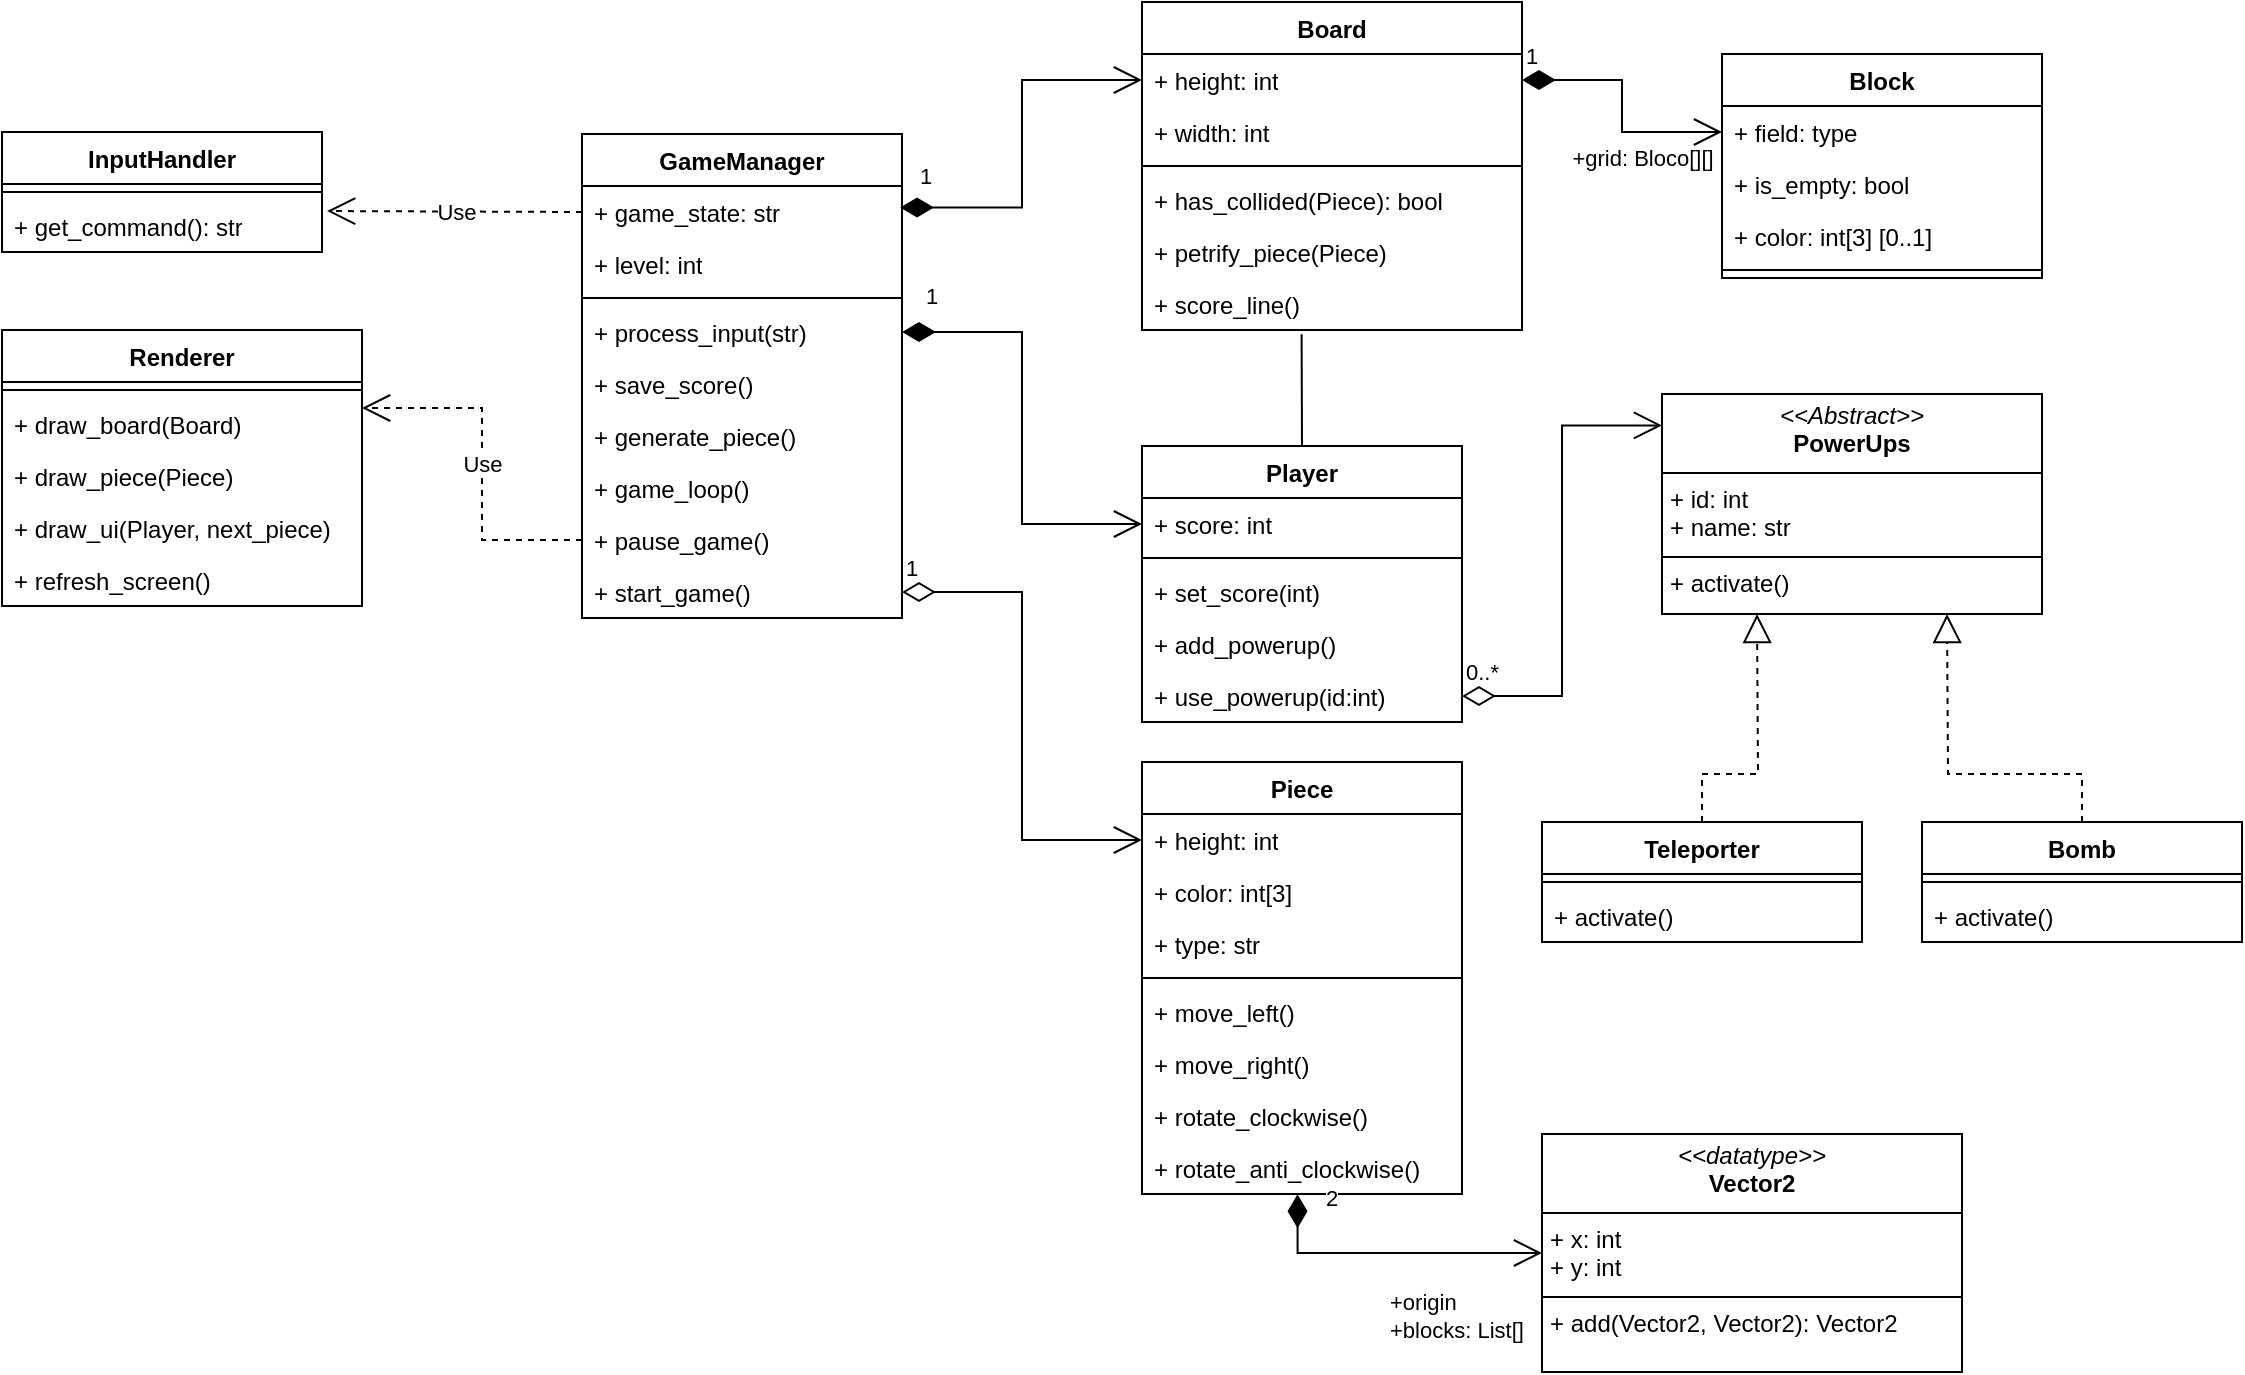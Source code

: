 <mxfile>
    <diagram name="Página-1" id="Ick1-umUcH9V6UhuXEa-">
        <mxGraphModel dx="827" dy="328" grid="1" gridSize="10" guides="1" tooltips="1" connect="1" arrows="1" fold="1" page="1" pageScale="1" pageWidth="1169" pageHeight="827" math="0" shadow="0">
            <root>
                <mxCell id="0"/>
                <mxCell id="1" parent="0"/>
                <mxCell id="P-CpRKUFRrQaHl6mjp3--8" value="&lt;div&gt;GameManager&lt;/div&gt;" style="swimlane;fontStyle=1;align=center;verticalAlign=top;childLayout=stackLayout;horizontal=1;startSize=26;horizontalStack=0;resizeParent=1;resizeParentMax=0;resizeLast=0;collapsible=1;marginBottom=0;whiteSpace=wrap;html=1;" parent="1" vertex="1">
                    <mxGeometry x="320" y="100" width="160" height="242" as="geometry"/>
                </mxCell>
                <mxCell id="P-CpRKUFRrQaHl6mjp3--9" value="+ game_state: str" style="text;strokeColor=none;fillColor=none;align=left;verticalAlign=top;spacingLeft=4;spacingRight=4;overflow=hidden;rotatable=0;points=[[0,0.5],[1,0.5]];portConstraint=eastwest;whiteSpace=wrap;html=1;" parent="P-CpRKUFRrQaHl6mjp3--8" vertex="1">
                    <mxGeometry y="26" width="160" height="26" as="geometry"/>
                </mxCell>
                <mxCell id="P-CpRKUFRrQaHl6mjp3--46" value="+ level: int" style="text;strokeColor=none;fillColor=none;align=left;verticalAlign=top;spacingLeft=4;spacingRight=4;overflow=hidden;rotatable=0;points=[[0,0.5],[1,0.5]];portConstraint=eastwest;whiteSpace=wrap;html=1;" parent="P-CpRKUFRrQaHl6mjp3--8" vertex="1">
                    <mxGeometry y="52" width="160" height="26" as="geometry"/>
                </mxCell>
                <mxCell id="P-CpRKUFRrQaHl6mjp3--10" value="" style="line;strokeWidth=1;fillColor=none;align=left;verticalAlign=middle;spacingTop=-1;spacingLeft=3;spacingRight=3;rotatable=0;labelPosition=right;points=[];portConstraint=eastwest;strokeColor=inherit;" parent="P-CpRKUFRrQaHl6mjp3--8" vertex="1">
                    <mxGeometry y="78" width="160" height="8" as="geometry"/>
                </mxCell>
                <mxCell id="P-CpRKUFRrQaHl6mjp3--11" value="+ process_input(str)" style="text;strokeColor=none;fillColor=none;align=left;verticalAlign=top;spacingLeft=4;spacingRight=4;overflow=hidden;rotatable=0;points=[[0,0.5],[1,0.5]];portConstraint=eastwest;whiteSpace=wrap;html=1;" parent="P-CpRKUFRrQaHl6mjp3--8" vertex="1">
                    <mxGeometry y="86" width="160" height="26" as="geometry"/>
                </mxCell>
                <mxCell id="P-CpRKUFRrQaHl6mjp3--54" value="+ save_score()" style="text;strokeColor=none;fillColor=none;align=left;verticalAlign=top;spacingLeft=4;spacingRight=4;overflow=hidden;rotatable=0;points=[[0,0.5],[1,0.5]];portConstraint=eastwest;whiteSpace=wrap;html=1;" parent="P-CpRKUFRrQaHl6mjp3--8" vertex="1">
                    <mxGeometry y="112" width="160" height="26" as="geometry"/>
                </mxCell>
                <mxCell id="P-CpRKUFRrQaHl6mjp3--52" value="+ generate_piece()" style="text;strokeColor=none;fillColor=none;align=left;verticalAlign=top;spacingLeft=4;spacingRight=4;overflow=hidden;rotatable=0;points=[[0,0.5],[1,0.5]];portConstraint=eastwest;whiteSpace=wrap;html=1;" parent="P-CpRKUFRrQaHl6mjp3--8" vertex="1">
                    <mxGeometry y="138" width="160" height="26" as="geometry"/>
                </mxCell>
                <mxCell id="P-CpRKUFRrQaHl6mjp3--51" value="+ game_loop()" style="text;strokeColor=none;fillColor=none;align=left;verticalAlign=top;spacingLeft=4;spacingRight=4;overflow=hidden;rotatable=0;points=[[0,0.5],[1,0.5]];portConstraint=eastwest;whiteSpace=wrap;html=1;" parent="P-CpRKUFRrQaHl6mjp3--8" vertex="1">
                    <mxGeometry y="164" width="160" height="26" as="geometry"/>
                </mxCell>
                <mxCell id="P-CpRKUFRrQaHl6mjp3--50" value="+ pause_game()" style="text;strokeColor=none;fillColor=none;align=left;verticalAlign=top;spacingLeft=4;spacingRight=4;overflow=hidden;rotatable=0;points=[[0,0.5],[1,0.5]];portConstraint=eastwest;whiteSpace=wrap;html=1;" parent="P-CpRKUFRrQaHl6mjp3--8" vertex="1">
                    <mxGeometry y="190" width="160" height="26" as="geometry"/>
                </mxCell>
                <mxCell id="P-CpRKUFRrQaHl6mjp3--49" value="+ start_game()" style="text;strokeColor=none;fillColor=none;align=left;verticalAlign=top;spacingLeft=4;spacingRight=4;overflow=hidden;rotatable=0;points=[[0,0.5],[1,0.5]];portConstraint=eastwest;whiteSpace=wrap;html=1;" parent="P-CpRKUFRrQaHl6mjp3--8" vertex="1">
                    <mxGeometry y="216" width="160" height="26" as="geometry"/>
                </mxCell>
                <mxCell id="P-CpRKUFRrQaHl6mjp3--16" value="Board" style="swimlane;fontStyle=1;align=center;verticalAlign=top;childLayout=stackLayout;horizontal=1;startSize=26;horizontalStack=0;resizeParent=1;resizeParentMax=0;resizeLast=0;collapsible=1;marginBottom=0;whiteSpace=wrap;html=1;" parent="1" vertex="1">
                    <mxGeometry x="600" y="34" width="190" height="164" as="geometry"/>
                </mxCell>
                <mxCell id="P-CpRKUFRrQaHl6mjp3--17" value="+ height: int" style="text;strokeColor=none;fillColor=none;align=left;verticalAlign=top;spacingLeft=4;spacingRight=4;overflow=hidden;rotatable=0;points=[[0,0.5],[1,0.5]];portConstraint=eastwest;whiteSpace=wrap;html=1;" parent="P-CpRKUFRrQaHl6mjp3--16" vertex="1">
                    <mxGeometry y="26" width="190" height="26" as="geometry"/>
                </mxCell>
                <mxCell id="P-CpRKUFRrQaHl6mjp3--55" value="+ width: int" style="text;strokeColor=none;fillColor=none;align=left;verticalAlign=top;spacingLeft=4;spacingRight=4;overflow=hidden;rotatable=0;points=[[0,0.5],[1,0.5]];portConstraint=eastwest;whiteSpace=wrap;html=1;" parent="P-CpRKUFRrQaHl6mjp3--16" vertex="1">
                    <mxGeometry y="52" width="190" height="26" as="geometry"/>
                </mxCell>
                <mxCell id="P-CpRKUFRrQaHl6mjp3--18" value="" style="line;strokeWidth=1;fillColor=none;align=left;verticalAlign=middle;spacingTop=-1;spacingLeft=3;spacingRight=3;rotatable=0;labelPosition=right;points=[];portConstraint=eastwest;strokeColor=inherit;" parent="P-CpRKUFRrQaHl6mjp3--16" vertex="1">
                    <mxGeometry y="78" width="190" height="8" as="geometry"/>
                </mxCell>
                <mxCell id="P-CpRKUFRrQaHl6mjp3--19" value="&lt;div&gt;+ has_collided(Piece): bool&lt;/div&gt;" style="text;strokeColor=none;fillColor=none;align=left;verticalAlign=top;spacingLeft=4;spacingRight=4;overflow=hidden;rotatable=0;points=[[0,0.5],[1,0.5]];portConstraint=eastwest;whiteSpace=wrap;html=1;" parent="P-CpRKUFRrQaHl6mjp3--16" vertex="1">
                    <mxGeometry y="86" width="190" height="26" as="geometry"/>
                </mxCell>
                <mxCell id="P-CpRKUFRrQaHl6mjp3--57" value="&lt;div&gt;+ petrify_piece(Piece)&lt;/div&gt;" style="text;strokeColor=none;fillColor=none;align=left;verticalAlign=top;spacingLeft=4;spacingRight=4;overflow=hidden;rotatable=0;points=[[0,0.5],[1,0.5]];portConstraint=eastwest;whiteSpace=wrap;html=1;" parent="P-CpRKUFRrQaHl6mjp3--16" vertex="1">
                    <mxGeometry y="112" width="190" height="26" as="geometry"/>
                </mxCell>
                <mxCell id="P-CpRKUFRrQaHl6mjp3--58" value="&lt;div&gt;+ score_line()&lt;/div&gt;" style="text;strokeColor=none;fillColor=none;align=left;verticalAlign=top;spacingLeft=4;spacingRight=4;overflow=hidden;rotatable=0;points=[[0,0.5],[1,0.5]];portConstraint=eastwest;whiteSpace=wrap;html=1;" parent="P-CpRKUFRrQaHl6mjp3--16" vertex="1">
                    <mxGeometry y="138" width="190" height="26" as="geometry"/>
                </mxCell>
                <mxCell id="P-CpRKUFRrQaHl6mjp3--26" value="Player" style="swimlane;fontStyle=1;align=center;verticalAlign=top;childLayout=stackLayout;horizontal=1;startSize=26;horizontalStack=0;resizeParent=1;resizeParentMax=0;resizeLast=0;collapsible=1;marginBottom=0;whiteSpace=wrap;html=1;" parent="1" vertex="1">
                    <mxGeometry x="600" y="256" width="160" height="138" as="geometry"/>
                </mxCell>
                <mxCell id="P-CpRKUFRrQaHl6mjp3--27" value="+ score: int" style="text;strokeColor=none;fillColor=none;align=left;verticalAlign=top;spacingLeft=4;spacingRight=4;overflow=hidden;rotatable=0;points=[[0,0.5],[1,0.5]];portConstraint=eastwest;whiteSpace=wrap;html=1;" parent="P-CpRKUFRrQaHl6mjp3--26" vertex="1">
                    <mxGeometry y="26" width="160" height="26" as="geometry"/>
                </mxCell>
                <mxCell id="P-CpRKUFRrQaHl6mjp3--28" value="" style="line;strokeWidth=1;fillColor=none;align=left;verticalAlign=middle;spacingTop=-1;spacingLeft=3;spacingRight=3;rotatable=0;labelPosition=right;points=[];portConstraint=eastwest;strokeColor=inherit;" parent="P-CpRKUFRrQaHl6mjp3--26" vertex="1">
                    <mxGeometry y="52" width="160" height="8" as="geometry"/>
                </mxCell>
                <mxCell id="ry5ZCGBuCpGSopJHRG9j-54" value="+ set_score(int)" style="text;strokeColor=none;fillColor=none;align=left;verticalAlign=top;spacingLeft=4;spacingRight=4;overflow=hidden;rotatable=0;points=[[0,0.5],[1,0.5]];portConstraint=eastwest;whiteSpace=wrap;html=1;" parent="P-CpRKUFRrQaHl6mjp3--26" vertex="1">
                    <mxGeometry y="60" width="160" height="26" as="geometry"/>
                </mxCell>
                <mxCell id="ry5ZCGBuCpGSopJHRG9j-69" value="+ add_powerup()" style="text;strokeColor=none;fillColor=none;align=left;verticalAlign=top;spacingLeft=4;spacingRight=4;overflow=hidden;rotatable=0;points=[[0,0.5],[1,0.5]];portConstraint=eastwest;whiteSpace=wrap;html=1;" parent="P-CpRKUFRrQaHl6mjp3--26" vertex="1">
                    <mxGeometry y="86" width="160" height="26" as="geometry"/>
                </mxCell>
                <mxCell id="P-CpRKUFRrQaHl6mjp3--29" value="+ use_powerup(id:int)" style="text;strokeColor=none;fillColor=none;align=left;verticalAlign=top;spacingLeft=4;spacingRight=4;overflow=hidden;rotatable=0;points=[[0,0.5],[1,0.5]];portConstraint=eastwest;whiteSpace=wrap;html=1;" parent="P-CpRKUFRrQaHl6mjp3--26" vertex="1">
                    <mxGeometry y="112" width="160" height="26" as="geometry"/>
                </mxCell>
                <mxCell id="P-CpRKUFRrQaHl6mjp3--32" value="1" style="endArrow=open;html=1;endSize=12;startArrow=diamondThin;startSize=14;startFill=1;edgeStyle=orthogonalEdgeStyle;align=left;verticalAlign=bottom;rounded=0;exitX=0.994;exitY=0.152;exitDx=0;exitDy=0;entryX=0;entryY=0.5;entryDx=0;entryDy=0;exitPerimeter=0;" parent="1" source="P-CpRKUFRrQaHl6mjp3--8" target="P-CpRKUFRrQaHl6mjp3--17" edge="1">
                    <mxGeometry x="-0.912" y="7" relative="1" as="geometry">
                        <mxPoint x="396" y="270" as="sourcePoint"/>
                        <mxPoint x="556" y="270" as="targetPoint"/>
                        <mxPoint as="offset"/>
                    </mxGeometry>
                </mxCell>
                <mxCell id="P-CpRKUFRrQaHl6mjp3--36" value="&lt;div&gt;Piece&lt;/div&gt;" style="swimlane;fontStyle=1;align=center;verticalAlign=top;childLayout=stackLayout;horizontal=1;startSize=26;horizontalStack=0;resizeParent=1;resizeParentMax=0;resizeLast=0;collapsible=1;marginBottom=0;whiteSpace=wrap;html=1;" parent="1" vertex="1">
                    <mxGeometry x="600" y="414" width="160" height="216" as="geometry"/>
                </mxCell>
                <mxCell id="P-CpRKUFRrQaHl6mjp3--37" value="+ height: int" style="text;strokeColor=none;fillColor=none;align=left;verticalAlign=top;spacingLeft=4;spacingRight=4;overflow=hidden;rotatable=0;points=[[0,0.5],[1,0.5]];portConstraint=eastwest;whiteSpace=wrap;html=1;" parent="P-CpRKUFRrQaHl6mjp3--36" vertex="1">
                    <mxGeometry y="26" width="160" height="26" as="geometry"/>
                </mxCell>
                <mxCell id="ry5ZCGBuCpGSopJHRG9j-68" value="+ color: int[3]" style="text;strokeColor=none;fillColor=none;align=left;verticalAlign=top;spacingLeft=4;spacingRight=4;overflow=hidden;rotatable=0;points=[[0,0.5],[1,0.5]];portConstraint=eastwest;whiteSpace=wrap;html=1;" parent="P-CpRKUFRrQaHl6mjp3--36" vertex="1">
                    <mxGeometry y="52" width="160" height="26" as="geometry"/>
                </mxCell>
                <mxCell id="ry5ZCGBuCpGSopJHRG9j-64" value="+ type: str" style="text;strokeColor=none;fillColor=none;align=left;verticalAlign=top;spacingLeft=4;spacingRight=4;overflow=hidden;rotatable=0;points=[[0,0.5],[1,0.5]];portConstraint=eastwest;whiteSpace=wrap;html=1;" parent="P-CpRKUFRrQaHl6mjp3--36" vertex="1">
                    <mxGeometry y="78" width="160" height="26" as="geometry"/>
                </mxCell>
                <mxCell id="P-CpRKUFRrQaHl6mjp3--38" value="" style="line;strokeWidth=1;fillColor=none;align=left;verticalAlign=middle;spacingTop=-1;spacingLeft=3;spacingRight=3;rotatable=0;labelPosition=right;points=[];portConstraint=eastwest;strokeColor=inherit;" parent="P-CpRKUFRrQaHl6mjp3--36" vertex="1">
                    <mxGeometry y="104" width="160" height="8" as="geometry"/>
                </mxCell>
                <mxCell id="ry5ZCGBuCpGSopJHRG9j-61" value="+ move_left()" style="text;strokeColor=none;fillColor=none;align=left;verticalAlign=top;spacingLeft=4;spacingRight=4;overflow=hidden;rotatable=0;points=[[0,0.5],[1,0.5]];portConstraint=eastwest;whiteSpace=wrap;html=1;" parent="P-CpRKUFRrQaHl6mjp3--36" vertex="1">
                    <mxGeometry y="112" width="160" height="26" as="geometry"/>
                </mxCell>
                <mxCell id="ry5ZCGBuCpGSopJHRG9j-66" value="+ move_right()" style="text;strokeColor=none;fillColor=none;align=left;verticalAlign=top;spacingLeft=4;spacingRight=4;overflow=hidden;rotatable=0;points=[[0,0.5],[1,0.5]];portConstraint=eastwest;whiteSpace=wrap;html=1;" parent="P-CpRKUFRrQaHl6mjp3--36" vertex="1">
                    <mxGeometry y="138" width="160" height="26" as="geometry"/>
                </mxCell>
                <mxCell id="ry5ZCGBuCpGSopJHRG9j-67" value="+ rotate_clockwise()" style="text;strokeColor=none;fillColor=none;align=left;verticalAlign=top;spacingLeft=4;spacingRight=4;overflow=hidden;rotatable=0;points=[[0,0.5],[1,0.5]];portConstraint=eastwest;whiteSpace=wrap;html=1;" parent="P-CpRKUFRrQaHl6mjp3--36" vertex="1">
                    <mxGeometry y="164" width="160" height="26" as="geometry"/>
                </mxCell>
                <mxCell id="P-CpRKUFRrQaHl6mjp3--39" value="+ rotate_anti_clockwise()" style="text;strokeColor=none;fillColor=none;align=left;verticalAlign=top;spacingLeft=4;spacingRight=4;overflow=hidden;rotatable=0;points=[[0,0.5],[1,0.5]];portConstraint=eastwest;whiteSpace=wrap;html=1;" parent="P-CpRKUFRrQaHl6mjp3--36" vertex="1">
                    <mxGeometry y="190" width="160" height="26" as="geometry"/>
                </mxCell>
                <mxCell id="P-CpRKUFRrQaHl6mjp3--47" value="1" style="endArrow=open;html=1;endSize=12;startArrow=diamondThin;startSize=14;startFill=1;edgeStyle=orthogonalEdgeStyle;align=left;verticalAlign=bottom;rounded=0;exitX=1;exitY=0.5;exitDx=0;exitDy=0;entryX=0;entryY=0.5;entryDx=0;entryDy=0;" parent="1" source="P-CpRKUFRrQaHl6mjp3--11" target="P-CpRKUFRrQaHl6mjp3--27" edge="1">
                    <mxGeometry x="-0.91" y="9" relative="1" as="geometry">
                        <mxPoint x="506" y="202" as="sourcePoint"/>
                        <mxPoint x="596" y="202" as="targetPoint"/>
                        <mxPoint as="offset"/>
                    </mxGeometry>
                </mxCell>
                <mxCell id="P-CpRKUFRrQaHl6mjp3--62" value="&lt;p style=&quot;margin:0px;margin-top:4px;text-align:center;&quot;&gt;&lt;i&gt;&amp;lt;&amp;lt;datatype&amp;gt;&amp;gt;&lt;/i&gt;&lt;br&gt;&lt;b&gt;Vector2&lt;/b&gt;&lt;/p&gt;&lt;hr size=&quot;1&quot; style=&quot;border-style:solid;&quot;&gt;&lt;p style=&quot;margin:0px;margin-left:4px;&quot;&gt;+ x: int&lt;br&gt;+ y: int&lt;/p&gt;&lt;hr size=&quot;1&quot; style=&quot;border-style:solid;&quot;&gt;&lt;p style=&quot;margin:0px;margin-left:4px;&quot;&gt;+ add(Vector2, Vector2): Vector2&lt;/p&gt;" style="verticalAlign=top;align=left;overflow=fill;html=1;whiteSpace=wrap;" parent="1" vertex="1">
                    <mxGeometry x="800" y="600" width="210" height="119" as="geometry"/>
                </mxCell>
                <mxCell id="P-CpRKUFRrQaHl6mjp3--64" value="Block" style="swimlane;fontStyle=1;align=center;verticalAlign=top;childLayout=stackLayout;horizontal=1;startSize=26;horizontalStack=0;resizeParent=1;resizeParentMax=0;resizeLast=0;collapsible=1;marginBottom=0;whiteSpace=wrap;html=1;" parent="1" vertex="1">
                    <mxGeometry x="890" y="60" width="160" height="112" as="geometry"/>
                </mxCell>
                <mxCell id="P-CpRKUFRrQaHl6mjp3--65" value="+ field: type" style="text;strokeColor=none;fillColor=none;align=left;verticalAlign=top;spacingLeft=4;spacingRight=4;overflow=hidden;rotatable=0;points=[[0,0.5],[1,0.5]];portConstraint=eastwest;whiteSpace=wrap;html=1;" parent="P-CpRKUFRrQaHl6mjp3--64" vertex="1">
                    <mxGeometry y="26" width="160" height="26" as="geometry"/>
                </mxCell>
                <mxCell id="P-CpRKUFRrQaHl6mjp3--71" value="+ is_empty: bool" style="text;strokeColor=none;fillColor=none;align=left;verticalAlign=top;spacingLeft=4;spacingRight=4;overflow=hidden;rotatable=0;points=[[0,0.5],[1,0.5]];portConstraint=eastwest;whiteSpace=wrap;html=1;" parent="P-CpRKUFRrQaHl6mjp3--64" vertex="1">
                    <mxGeometry y="52" width="160" height="26" as="geometry"/>
                </mxCell>
                <mxCell id="P-CpRKUFRrQaHl6mjp3--70" value="+ color: int[3] [0..1]" style="text;strokeColor=none;fillColor=none;align=left;verticalAlign=top;spacingLeft=4;spacingRight=4;overflow=hidden;rotatable=0;points=[[0,0.5],[1,0.5]];portConstraint=eastwest;whiteSpace=wrap;html=1;" parent="P-CpRKUFRrQaHl6mjp3--64" vertex="1">
                    <mxGeometry y="78" width="160" height="26" as="geometry"/>
                </mxCell>
                <mxCell id="P-CpRKUFRrQaHl6mjp3--66" value="" style="line;strokeWidth=1;fillColor=none;align=left;verticalAlign=middle;spacingTop=-1;spacingLeft=3;spacingRight=3;rotatable=0;labelPosition=right;points=[];portConstraint=eastwest;strokeColor=inherit;" parent="P-CpRKUFRrQaHl6mjp3--64" vertex="1">
                    <mxGeometry y="104" width="160" height="8" as="geometry"/>
                </mxCell>
                <mxCell id="P-CpRKUFRrQaHl6mjp3--69" value="1" style="endArrow=open;html=1;endSize=12;startArrow=diamondThin;startSize=14;startFill=1;edgeStyle=orthogonalEdgeStyle;align=left;verticalAlign=bottom;rounded=0;exitX=1;exitY=0.5;exitDx=0;exitDy=0;entryX=0;entryY=0.5;entryDx=0;entryDy=0;" parent="1" source="P-CpRKUFRrQaHl6mjp3--17" target="P-CpRKUFRrQaHl6mjp3--65" edge="1">
                    <mxGeometry x="-1" y="3" relative="1" as="geometry">
                        <mxPoint x="830" y="180" as="sourcePoint"/>
                        <mxPoint x="1060" y="110" as="targetPoint"/>
                    </mxGeometry>
                </mxCell>
                <mxCell id="ry5ZCGBuCpGSopJHRG9j-1" value="+grid: Bloco[][]" style="edgeLabel;html=1;align=center;verticalAlign=middle;resizable=0;points=[];" parent="P-CpRKUFRrQaHl6mjp3--69" vertex="1" connectable="0">
                    <mxGeometry x="0.503" y="1" relative="1" as="geometry">
                        <mxPoint x="-9" y="14" as="offset"/>
                    </mxGeometry>
                </mxCell>
                <mxCell id="ry5ZCGBuCpGSopJHRG9j-13" value="&lt;p style=&quot;margin:0px;margin-top:4px;text-align:center;&quot;&gt;&lt;i&gt;&amp;lt;&amp;lt;Abstract&amp;gt;&amp;gt;&lt;/i&gt;&lt;br&gt;&lt;b&gt;PowerUps&lt;/b&gt;&lt;/p&gt;&lt;hr size=&quot;1&quot; style=&quot;border-style:solid;&quot;&gt;&lt;p style=&quot;margin:0px;margin-left:4px;&quot;&gt;+ id: int&lt;br&gt;+ name: str&lt;/p&gt;&lt;hr size=&quot;1&quot; style=&quot;border-style:solid;&quot;&gt;&lt;p style=&quot;margin:0px;margin-left:4px;&quot;&gt;+ activate()&lt;/p&gt;" style="verticalAlign=top;align=left;overflow=fill;html=1;whiteSpace=wrap;" parent="1" vertex="1">
                    <mxGeometry x="860" y="230" width="190" height="110" as="geometry"/>
                </mxCell>
                <mxCell id="ry5ZCGBuCpGSopJHRG9j-17" value="0..*" style="endArrow=open;html=1;endSize=12;startArrow=diamondThin;startSize=14;startFill=0;edgeStyle=orthogonalEdgeStyle;align=left;verticalAlign=bottom;rounded=0;exitX=1;exitY=0.5;exitDx=0;exitDy=0;entryX=0;entryY=0.143;entryDx=0;entryDy=0;entryPerimeter=0;" parent="1" source="P-CpRKUFRrQaHl6mjp3--29" target="ry5ZCGBuCpGSopJHRG9j-13" edge="1">
                    <mxGeometry x="-1" y="3" relative="1" as="geometry">
                        <mxPoint x="800" y="380" as="sourcePoint"/>
                        <mxPoint x="960" y="380" as="targetPoint"/>
                    </mxGeometry>
                </mxCell>
                <mxCell id="ry5ZCGBuCpGSopJHRG9j-23" value="Bomb" style="swimlane;fontStyle=1;align=center;verticalAlign=top;childLayout=stackLayout;horizontal=1;startSize=26;horizontalStack=0;resizeParent=1;resizeParentMax=0;resizeLast=0;collapsible=1;marginBottom=0;whiteSpace=wrap;html=1;" parent="1" vertex="1">
                    <mxGeometry x="990" y="444" width="160" height="60" as="geometry"/>
                </mxCell>
                <mxCell id="ry5ZCGBuCpGSopJHRG9j-25" value="" style="line;strokeWidth=1;fillColor=none;align=left;verticalAlign=middle;spacingTop=-1;spacingLeft=3;spacingRight=3;rotatable=0;labelPosition=right;points=[];portConstraint=eastwest;strokeColor=inherit;" parent="ry5ZCGBuCpGSopJHRG9j-23" vertex="1">
                    <mxGeometry y="26" width="160" height="8" as="geometry"/>
                </mxCell>
                <mxCell id="ry5ZCGBuCpGSopJHRG9j-26" value="+ activate()" style="text;strokeColor=none;fillColor=none;align=left;verticalAlign=top;spacingLeft=4;spacingRight=4;overflow=hidden;rotatable=0;points=[[0,0.5],[1,0.5]];portConstraint=eastwest;whiteSpace=wrap;html=1;" parent="ry5ZCGBuCpGSopJHRG9j-23" vertex="1">
                    <mxGeometry y="34" width="160" height="26" as="geometry"/>
                </mxCell>
                <mxCell id="ry5ZCGBuCpGSopJHRG9j-28" value="" style="endArrow=block;dashed=1;endFill=0;endSize=12;html=1;rounded=0;entryX=0.75;entryY=1;entryDx=0;entryDy=0;exitX=0.5;exitY=0;exitDx=0;exitDy=0;" parent="1" source="ry5ZCGBuCpGSopJHRG9j-23" target="ry5ZCGBuCpGSopJHRG9j-13" edge="1">
                    <mxGeometry width="160" relative="1" as="geometry">
                        <mxPoint x="850" y="640" as="sourcePoint"/>
                        <mxPoint x="850" y="550" as="targetPoint"/>
                        <Array as="points">
                            <mxPoint x="1070" y="420"/>
                            <mxPoint x="1003" y="420"/>
                        </Array>
                    </mxGeometry>
                </mxCell>
                <mxCell id="ry5ZCGBuCpGSopJHRG9j-29" value="Teleporter" style="swimlane;fontStyle=1;align=center;verticalAlign=top;childLayout=stackLayout;horizontal=1;startSize=26;horizontalStack=0;resizeParent=1;resizeParentMax=0;resizeLast=0;collapsible=1;marginBottom=0;whiteSpace=wrap;html=1;" parent="1" vertex="1">
                    <mxGeometry x="800" y="444" width="160" height="60" as="geometry"/>
                </mxCell>
                <mxCell id="ry5ZCGBuCpGSopJHRG9j-31" value="" style="line;strokeWidth=1;fillColor=none;align=left;verticalAlign=middle;spacingTop=-1;spacingLeft=3;spacingRight=3;rotatable=0;labelPosition=right;points=[];portConstraint=eastwest;strokeColor=inherit;" parent="ry5ZCGBuCpGSopJHRG9j-29" vertex="1">
                    <mxGeometry y="26" width="160" height="8" as="geometry"/>
                </mxCell>
                <mxCell id="ry5ZCGBuCpGSopJHRG9j-32" value="+ activate()" style="text;strokeColor=none;fillColor=none;align=left;verticalAlign=top;spacingLeft=4;spacingRight=4;overflow=hidden;rotatable=0;points=[[0,0.5],[1,0.5]];portConstraint=eastwest;whiteSpace=wrap;html=1;" parent="ry5ZCGBuCpGSopJHRG9j-29" vertex="1">
                    <mxGeometry y="34" width="160" height="26" as="geometry"/>
                </mxCell>
                <mxCell id="ry5ZCGBuCpGSopJHRG9j-33" value="" style="endArrow=block;dashed=1;endFill=0;endSize=12;html=1;rounded=0;exitX=0.5;exitY=0;exitDx=0;exitDy=0;entryX=0.25;entryY=1;entryDx=0;entryDy=0;" parent="1" source="ry5ZCGBuCpGSopJHRG9j-29" target="ry5ZCGBuCpGSopJHRG9j-13" edge="1">
                    <mxGeometry width="160" relative="1" as="geometry">
                        <mxPoint x="809.41" y="610" as="sourcePoint"/>
                        <mxPoint x="930" y="580" as="targetPoint"/>
                        <Array as="points">
                            <mxPoint x="880" y="420"/>
                            <mxPoint x="908" y="420"/>
                        </Array>
                    </mxGeometry>
                </mxCell>
                <mxCell id="ry5ZCGBuCpGSopJHRG9j-35" value="1" style="endArrow=open;html=1;endSize=12;startArrow=diamondThin;startSize=14;startFill=0;edgeStyle=orthogonalEdgeStyle;align=left;verticalAlign=bottom;rounded=0;exitX=1;exitY=0.5;exitDx=0;exitDy=0;entryX=0;entryY=0.5;entryDx=0;entryDy=0;" parent="1" source="P-CpRKUFRrQaHl6mjp3--49" target="P-CpRKUFRrQaHl6mjp3--37" edge="1">
                    <mxGeometry x="-1" y="3" relative="1" as="geometry">
                        <mxPoint x="494.5" y="330" as="sourcePoint"/>
                        <mxPoint x="598.5" y="330" as="targetPoint"/>
                    </mxGeometry>
                </mxCell>
                <mxCell id="ry5ZCGBuCpGSopJHRG9j-36" value="InputHandler" style="swimlane;fontStyle=1;align=center;verticalAlign=top;childLayout=stackLayout;horizontal=1;startSize=26;horizontalStack=0;resizeParent=1;resizeParentMax=0;resizeLast=0;collapsible=1;marginBottom=0;whiteSpace=wrap;html=1;" parent="1" vertex="1">
                    <mxGeometry x="30" y="99" width="160" height="60" as="geometry"/>
                </mxCell>
                <mxCell id="ry5ZCGBuCpGSopJHRG9j-38" value="" style="line;strokeWidth=1;fillColor=none;align=left;verticalAlign=middle;spacingTop=-1;spacingLeft=3;spacingRight=3;rotatable=0;labelPosition=right;points=[];portConstraint=eastwest;strokeColor=inherit;" parent="ry5ZCGBuCpGSopJHRG9j-36" vertex="1">
                    <mxGeometry y="26" width="160" height="8" as="geometry"/>
                </mxCell>
                <mxCell id="ry5ZCGBuCpGSopJHRG9j-39" value="+ get_command(): str" style="text;strokeColor=none;fillColor=none;align=left;verticalAlign=top;spacingLeft=4;spacingRight=4;overflow=hidden;rotatable=0;points=[[0,0.5],[1,0.5]];portConstraint=eastwest;whiteSpace=wrap;html=1;" parent="ry5ZCGBuCpGSopJHRG9j-36" vertex="1">
                    <mxGeometry y="34" width="160" height="26" as="geometry"/>
                </mxCell>
                <mxCell id="ry5ZCGBuCpGSopJHRG9j-40" value="&lt;div&gt;Renderer&lt;/div&gt;" style="swimlane;fontStyle=1;align=center;verticalAlign=top;childLayout=stackLayout;horizontal=1;startSize=26;horizontalStack=0;resizeParent=1;resizeParentMax=0;resizeLast=0;collapsible=1;marginBottom=0;whiteSpace=wrap;html=1;" parent="1" vertex="1">
                    <mxGeometry x="30" y="198" width="180" height="138" as="geometry"/>
                </mxCell>
                <mxCell id="ry5ZCGBuCpGSopJHRG9j-42" value="" style="line;strokeWidth=1;fillColor=none;align=left;verticalAlign=middle;spacingTop=-1;spacingLeft=3;spacingRight=3;rotatable=0;labelPosition=right;points=[];portConstraint=eastwest;strokeColor=inherit;" parent="ry5ZCGBuCpGSopJHRG9j-40" vertex="1">
                    <mxGeometry y="26" width="180" height="8" as="geometry"/>
                </mxCell>
                <mxCell id="ry5ZCGBuCpGSopJHRG9j-43" value="+ draw_board(Board)" style="text;strokeColor=none;fillColor=none;align=left;verticalAlign=top;spacingLeft=4;spacingRight=4;overflow=hidden;rotatable=0;points=[[0,0.5],[1,0.5]];portConstraint=eastwest;whiteSpace=wrap;html=1;" parent="ry5ZCGBuCpGSopJHRG9j-40" vertex="1">
                    <mxGeometry y="34" width="180" height="26" as="geometry"/>
                </mxCell>
                <mxCell id="ry5ZCGBuCpGSopJHRG9j-53" value="&lt;div&gt;+ draw_piece(Piece)&lt;/div&gt;" style="text;strokeColor=none;fillColor=none;align=left;verticalAlign=top;spacingLeft=4;spacingRight=4;overflow=hidden;rotatable=0;points=[[0,0.5],[1,0.5]];portConstraint=eastwest;whiteSpace=wrap;html=1;" parent="ry5ZCGBuCpGSopJHRG9j-40" vertex="1">
                    <mxGeometry y="60" width="180" height="26" as="geometry"/>
                </mxCell>
                <mxCell id="ry5ZCGBuCpGSopJHRG9j-52" value="&lt;div&gt;+ draw_ui(Player, next_piece)&lt;/div&gt;" style="text;strokeColor=none;fillColor=none;align=left;verticalAlign=top;spacingLeft=4;spacingRight=4;overflow=hidden;rotatable=0;points=[[0,0.5],[1,0.5]];portConstraint=eastwest;whiteSpace=wrap;html=1;" parent="ry5ZCGBuCpGSopJHRG9j-40" vertex="1">
                    <mxGeometry y="86" width="180" height="26" as="geometry"/>
                </mxCell>
                <mxCell id="ry5ZCGBuCpGSopJHRG9j-49" value="+ refresh_screen()" style="text;strokeColor=none;fillColor=none;align=left;verticalAlign=top;spacingLeft=4;spacingRight=4;overflow=hidden;rotatable=0;points=[[0,0.5],[1,0.5]];portConstraint=eastwest;whiteSpace=wrap;html=1;" parent="ry5ZCGBuCpGSopJHRG9j-40" vertex="1">
                    <mxGeometry y="112" width="180" height="26" as="geometry"/>
                </mxCell>
                <mxCell id="ry5ZCGBuCpGSopJHRG9j-44" value="Use" style="endArrow=open;endSize=12;dashed=1;html=1;rounded=0;entryX=1;entryY=0.5;entryDx=0;entryDy=0;exitX=0;exitY=0.5;exitDx=0;exitDy=0;" parent="1" source="P-CpRKUFRrQaHl6mjp3--50" edge="1">
                    <mxGeometry width="160" relative="1" as="geometry">
                        <mxPoint x="270" y="290" as="sourcePoint"/>
                        <mxPoint x="210" y="237" as="targetPoint"/>
                        <Array as="points">
                            <mxPoint x="270" y="303"/>
                            <mxPoint x="270" y="237"/>
                        </Array>
                    </mxGeometry>
                </mxCell>
                <mxCell id="ry5ZCGBuCpGSopJHRG9j-45" value="Use" style="endArrow=open;endSize=12;dashed=1;html=1;rounded=0;exitX=0;exitY=0.5;exitDx=0;exitDy=0;entryX=1.016;entryY=0.212;entryDx=0;entryDy=0;entryPerimeter=0;" parent="1" source="P-CpRKUFRrQaHl6mjp3--9" target="ry5ZCGBuCpGSopJHRG9j-39" edge="1">
                    <mxGeometry width="160" relative="1" as="geometry">
                        <mxPoint x="290" y="170" as="sourcePoint"/>
                        <mxPoint x="210" y="139.0" as="targetPoint"/>
                    </mxGeometry>
                </mxCell>
                <mxCell id="ry5ZCGBuCpGSopJHRG9j-55" value="" style="endArrow=none;html=1;rounded=0;exitX=0.5;exitY=0;exitDx=0;exitDy=0;entryX=0.42;entryY=1.081;entryDx=0;entryDy=0;entryPerimeter=0;" parent="1" source="P-CpRKUFRrQaHl6mjp3--26" target="P-CpRKUFRrQaHl6mjp3--58" edge="1">
                    <mxGeometry width="50" height="50" relative="1" as="geometry">
                        <mxPoint x="550" y="220" as="sourcePoint"/>
                        <mxPoint x="600" y="170" as="targetPoint"/>
                    </mxGeometry>
                </mxCell>
                <mxCell id="ry5ZCGBuCpGSopJHRG9j-57" value="&lt;div&gt;2&lt;/div&gt;" style="endArrow=open;html=1;endSize=12;startArrow=diamondThin;startSize=14;startFill=1;edgeStyle=orthogonalEdgeStyle;align=left;verticalAlign=bottom;rounded=0;entryX=0;entryY=0.5;entryDx=0;entryDy=0;exitX=0.486;exitY=1.007;exitDx=0;exitDy=0;exitPerimeter=0;" parent="1" source="P-CpRKUFRrQaHl6mjp3--39" target="P-CpRKUFRrQaHl6mjp3--62" edge="1">
                    <mxGeometry x="-0.859" y="12" relative="1" as="geometry">
                        <mxPoint x="720" y="580" as="sourcePoint"/>
                        <mxPoint x="880" y="580" as="targetPoint"/>
                        <mxPoint as="offset"/>
                    </mxGeometry>
                </mxCell>
                <mxCell id="ry5ZCGBuCpGSopJHRG9j-59" value="&lt;div align=&quot;left&quot;&gt;+origin&lt;/div&gt;&lt;div align=&quot;left&quot;&gt;+blocks: List[]&lt;/div&gt;" style="edgeLabel;html=1;align=left;verticalAlign=middle;resizable=0;points=[];" parent="ry5ZCGBuCpGSopJHRG9j-57" vertex="1" connectable="0">
                    <mxGeometry x="0.81" y="2" relative="1" as="geometry">
                        <mxPoint x="-63" y="33" as="offset"/>
                    </mxGeometry>
                </mxCell>
            </root>
        </mxGraphModel>
    </diagram>
</mxfile>